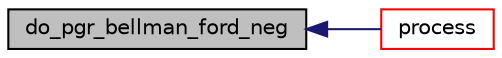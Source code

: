 digraph "do_pgr_bellman_ford_neg"
{
  edge [fontname="Helvetica",fontsize="10",labelfontname="Helvetica",labelfontsize="10"];
  node [fontname="Helvetica",fontsize="10",shape=record];
  rankdir="LR";
  Node16 [label="do_pgr_bellman_ford_neg",height=0.2,width=0.4,color="black", fillcolor="grey75", style="filled", fontcolor="black"];
  Node16 -> Node17 [dir="back",color="midnightblue",fontsize="10",style="solid",fontname="Helvetica"];
  Node17 [label="process",height=0.2,width=0.4,color="red", fillcolor="white", style="filled",URL="$bellman__ford__neg_8c.html#a388968e4f6dc47760889140b37d62439"];
}
